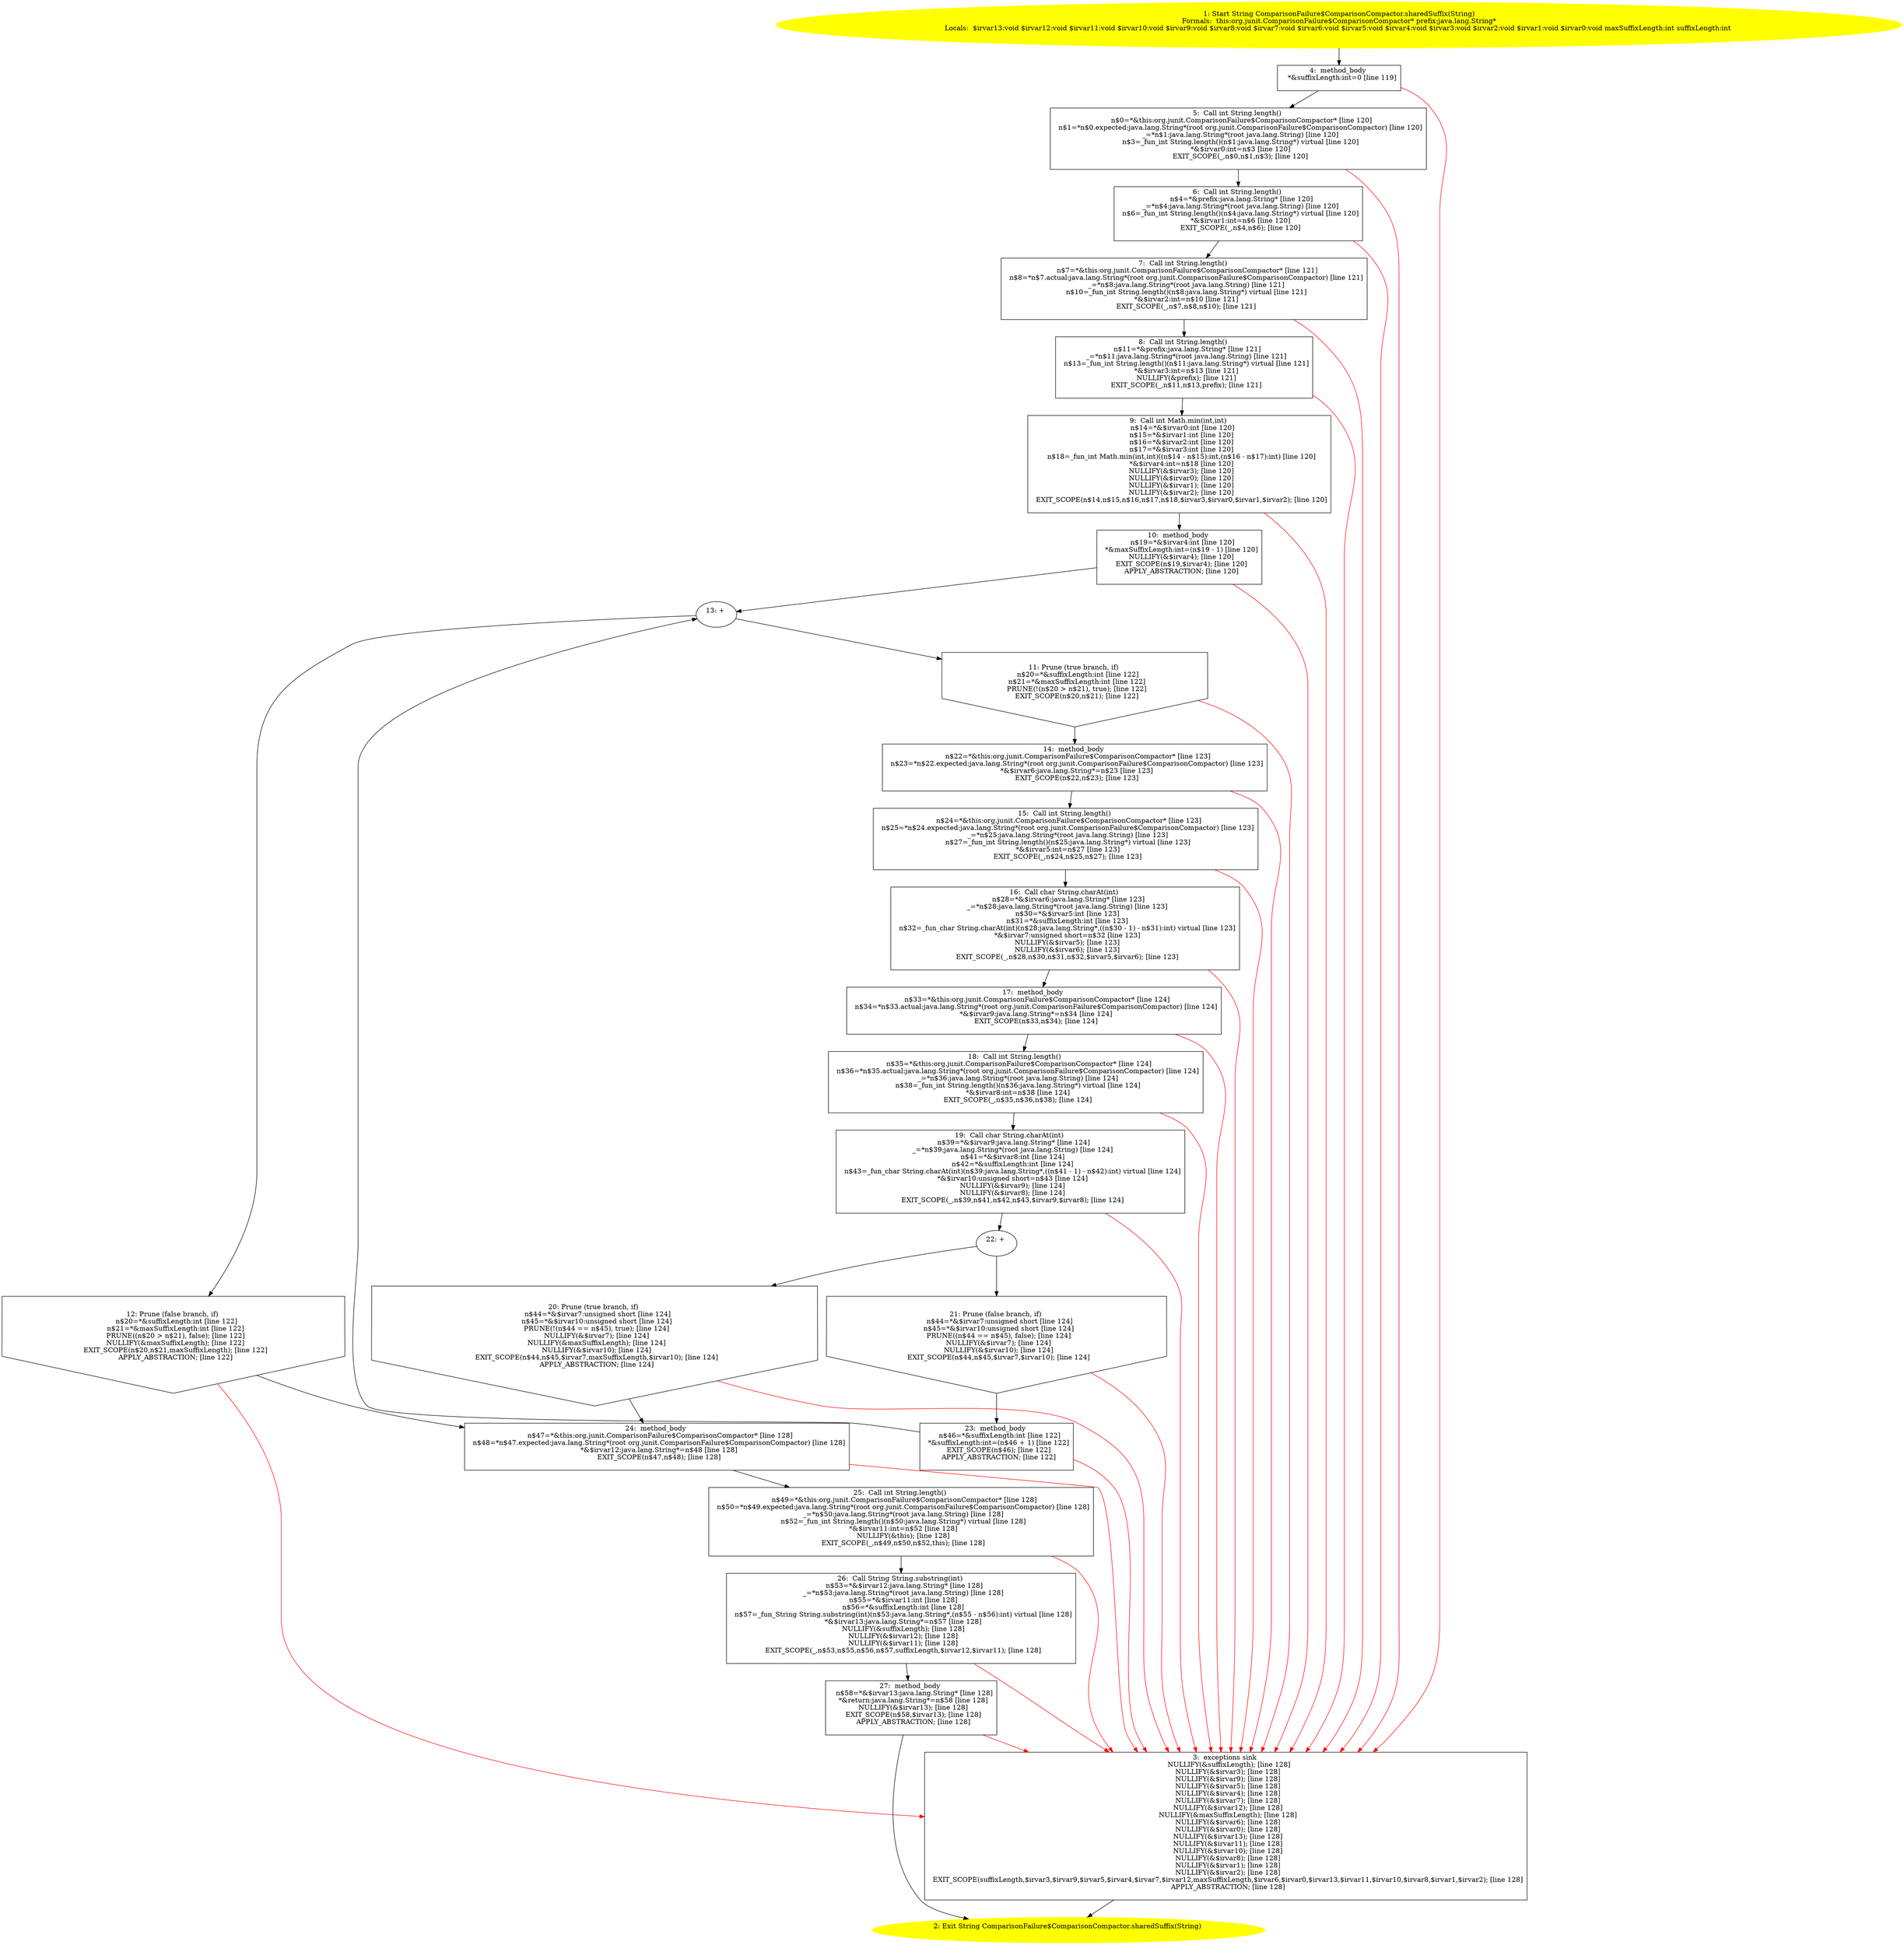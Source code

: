 /* @generated */
digraph cfg {
"org.junit.ComparisonFailure$ComparisonCompactor.sharedSuffix(java.lang.String):java.lang.String.861d8d136b83049f6265b373fcbffaa3_1" [label="1: Start String ComparisonFailure$ComparisonCompactor.sharedSuffix(String)\nFormals:  this:org.junit.ComparisonFailure$ComparisonCompactor* prefix:java.lang.String*\nLocals:  $irvar13:void $irvar12:void $irvar11:void $irvar10:void $irvar9:void $irvar8:void $irvar7:void $irvar6:void $irvar5:void $irvar4:void $irvar3:void $irvar2:void $irvar1:void $irvar0:void maxSuffixLength:int suffixLength:int \n  " color=yellow style=filled]
	

	 "org.junit.ComparisonFailure$ComparisonCompactor.sharedSuffix(java.lang.String):java.lang.String.861d8d136b83049f6265b373fcbffaa3_1" -> "org.junit.ComparisonFailure$ComparisonCompactor.sharedSuffix(java.lang.String):java.lang.String.861d8d136b83049f6265b373fcbffaa3_4" ;
"org.junit.ComparisonFailure$ComparisonCompactor.sharedSuffix(java.lang.String):java.lang.String.861d8d136b83049f6265b373fcbffaa3_2" [label="2: Exit String ComparisonFailure$ComparisonCompactor.sharedSuffix(String) \n  " color=yellow style=filled]
	

"org.junit.ComparisonFailure$ComparisonCompactor.sharedSuffix(java.lang.String):java.lang.String.861d8d136b83049f6265b373fcbffaa3_3" [label="3:  exceptions sink \n   NULLIFY(&suffixLength); [line 128]\n  NULLIFY(&$irvar3); [line 128]\n  NULLIFY(&$irvar9); [line 128]\n  NULLIFY(&$irvar5); [line 128]\n  NULLIFY(&$irvar4); [line 128]\n  NULLIFY(&$irvar7); [line 128]\n  NULLIFY(&$irvar12); [line 128]\n  NULLIFY(&maxSuffixLength); [line 128]\n  NULLIFY(&$irvar6); [line 128]\n  NULLIFY(&$irvar0); [line 128]\n  NULLIFY(&$irvar13); [line 128]\n  NULLIFY(&$irvar11); [line 128]\n  NULLIFY(&$irvar10); [line 128]\n  NULLIFY(&$irvar8); [line 128]\n  NULLIFY(&$irvar1); [line 128]\n  NULLIFY(&$irvar2); [line 128]\n  EXIT_SCOPE(suffixLength,$irvar3,$irvar9,$irvar5,$irvar4,$irvar7,$irvar12,maxSuffixLength,$irvar6,$irvar0,$irvar13,$irvar11,$irvar10,$irvar8,$irvar1,$irvar2); [line 128]\n  APPLY_ABSTRACTION; [line 128]\n " shape="box"]
	

	 "org.junit.ComparisonFailure$ComparisonCompactor.sharedSuffix(java.lang.String):java.lang.String.861d8d136b83049f6265b373fcbffaa3_3" -> "org.junit.ComparisonFailure$ComparisonCompactor.sharedSuffix(java.lang.String):java.lang.String.861d8d136b83049f6265b373fcbffaa3_2" ;
"org.junit.ComparisonFailure$ComparisonCompactor.sharedSuffix(java.lang.String):java.lang.String.861d8d136b83049f6265b373fcbffaa3_4" [label="4:  method_body \n   *&suffixLength:int=0 [line 119]\n " shape="box"]
	

	 "org.junit.ComparisonFailure$ComparisonCompactor.sharedSuffix(java.lang.String):java.lang.String.861d8d136b83049f6265b373fcbffaa3_4" -> "org.junit.ComparisonFailure$ComparisonCompactor.sharedSuffix(java.lang.String):java.lang.String.861d8d136b83049f6265b373fcbffaa3_5" ;
	 "org.junit.ComparisonFailure$ComparisonCompactor.sharedSuffix(java.lang.String):java.lang.String.861d8d136b83049f6265b373fcbffaa3_4" -> "org.junit.ComparisonFailure$ComparisonCompactor.sharedSuffix(java.lang.String):java.lang.String.861d8d136b83049f6265b373fcbffaa3_3" [color="red" ];
"org.junit.ComparisonFailure$ComparisonCompactor.sharedSuffix(java.lang.String):java.lang.String.861d8d136b83049f6265b373fcbffaa3_5" [label="5:  Call int String.length() \n   n$0=*&this:org.junit.ComparisonFailure$ComparisonCompactor* [line 120]\n  n$1=*n$0.expected:java.lang.String*(root org.junit.ComparisonFailure$ComparisonCompactor) [line 120]\n  _=*n$1:java.lang.String*(root java.lang.String) [line 120]\n  n$3=_fun_int String.length()(n$1:java.lang.String*) virtual [line 120]\n  *&$irvar0:int=n$3 [line 120]\n  EXIT_SCOPE(_,n$0,n$1,n$3); [line 120]\n " shape="box"]
	

	 "org.junit.ComparisonFailure$ComparisonCompactor.sharedSuffix(java.lang.String):java.lang.String.861d8d136b83049f6265b373fcbffaa3_5" -> "org.junit.ComparisonFailure$ComparisonCompactor.sharedSuffix(java.lang.String):java.lang.String.861d8d136b83049f6265b373fcbffaa3_6" ;
	 "org.junit.ComparisonFailure$ComparisonCompactor.sharedSuffix(java.lang.String):java.lang.String.861d8d136b83049f6265b373fcbffaa3_5" -> "org.junit.ComparisonFailure$ComparisonCompactor.sharedSuffix(java.lang.String):java.lang.String.861d8d136b83049f6265b373fcbffaa3_3" [color="red" ];
"org.junit.ComparisonFailure$ComparisonCompactor.sharedSuffix(java.lang.String):java.lang.String.861d8d136b83049f6265b373fcbffaa3_6" [label="6:  Call int String.length() \n   n$4=*&prefix:java.lang.String* [line 120]\n  _=*n$4:java.lang.String*(root java.lang.String) [line 120]\n  n$6=_fun_int String.length()(n$4:java.lang.String*) virtual [line 120]\n  *&$irvar1:int=n$6 [line 120]\n  EXIT_SCOPE(_,n$4,n$6); [line 120]\n " shape="box"]
	

	 "org.junit.ComparisonFailure$ComparisonCompactor.sharedSuffix(java.lang.String):java.lang.String.861d8d136b83049f6265b373fcbffaa3_6" -> "org.junit.ComparisonFailure$ComparisonCompactor.sharedSuffix(java.lang.String):java.lang.String.861d8d136b83049f6265b373fcbffaa3_7" ;
	 "org.junit.ComparisonFailure$ComparisonCompactor.sharedSuffix(java.lang.String):java.lang.String.861d8d136b83049f6265b373fcbffaa3_6" -> "org.junit.ComparisonFailure$ComparisonCompactor.sharedSuffix(java.lang.String):java.lang.String.861d8d136b83049f6265b373fcbffaa3_3" [color="red" ];
"org.junit.ComparisonFailure$ComparisonCompactor.sharedSuffix(java.lang.String):java.lang.String.861d8d136b83049f6265b373fcbffaa3_7" [label="7:  Call int String.length() \n   n$7=*&this:org.junit.ComparisonFailure$ComparisonCompactor* [line 121]\n  n$8=*n$7.actual:java.lang.String*(root org.junit.ComparisonFailure$ComparisonCompactor) [line 121]\n  _=*n$8:java.lang.String*(root java.lang.String) [line 121]\n  n$10=_fun_int String.length()(n$8:java.lang.String*) virtual [line 121]\n  *&$irvar2:int=n$10 [line 121]\n  EXIT_SCOPE(_,n$7,n$8,n$10); [line 121]\n " shape="box"]
	

	 "org.junit.ComparisonFailure$ComparisonCompactor.sharedSuffix(java.lang.String):java.lang.String.861d8d136b83049f6265b373fcbffaa3_7" -> "org.junit.ComparisonFailure$ComparisonCompactor.sharedSuffix(java.lang.String):java.lang.String.861d8d136b83049f6265b373fcbffaa3_8" ;
	 "org.junit.ComparisonFailure$ComparisonCompactor.sharedSuffix(java.lang.String):java.lang.String.861d8d136b83049f6265b373fcbffaa3_7" -> "org.junit.ComparisonFailure$ComparisonCompactor.sharedSuffix(java.lang.String):java.lang.String.861d8d136b83049f6265b373fcbffaa3_3" [color="red" ];
"org.junit.ComparisonFailure$ComparisonCompactor.sharedSuffix(java.lang.String):java.lang.String.861d8d136b83049f6265b373fcbffaa3_8" [label="8:  Call int String.length() \n   n$11=*&prefix:java.lang.String* [line 121]\n  _=*n$11:java.lang.String*(root java.lang.String) [line 121]\n  n$13=_fun_int String.length()(n$11:java.lang.String*) virtual [line 121]\n  *&$irvar3:int=n$13 [line 121]\n  NULLIFY(&prefix); [line 121]\n  EXIT_SCOPE(_,n$11,n$13,prefix); [line 121]\n " shape="box"]
	

	 "org.junit.ComparisonFailure$ComparisonCompactor.sharedSuffix(java.lang.String):java.lang.String.861d8d136b83049f6265b373fcbffaa3_8" -> "org.junit.ComparisonFailure$ComparisonCompactor.sharedSuffix(java.lang.String):java.lang.String.861d8d136b83049f6265b373fcbffaa3_9" ;
	 "org.junit.ComparisonFailure$ComparisonCompactor.sharedSuffix(java.lang.String):java.lang.String.861d8d136b83049f6265b373fcbffaa3_8" -> "org.junit.ComparisonFailure$ComparisonCompactor.sharedSuffix(java.lang.String):java.lang.String.861d8d136b83049f6265b373fcbffaa3_3" [color="red" ];
"org.junit.ComparisonFailure$ComparisonCompactor.sharedSuffix(java.lang.String):java.lang.String.861d8d136b83049f6265b373fcbffaa3_9" [label="9:  Call int Math.min(int,int) \n   n$14=*&$irvar0:int [line 120]\n  n$15=*&$irvar1:int [line 120]\n  n$16=*&$irvar2:int [line 120]\n  n$17=*&$irvar3:int [line 120]\n  n$18=_fun_int Math.min(int,int)((n$14 - n$15):int,(n$16 - n$17):int) [line 120]\n  *&$irvar4:int=n$18 [line 120]\n  NULLIFY(&$irvar3); [line 120]\n  NULLIFY(&$irvar0); [line 120]\n  NULLIFY(&$irvar1); [line 120]\n  NULLIFY(&$irvar2); [line 120]\n  EXIT_SCOPE(n$14,n$15,n$16,n$17,n$18,$irvar3,$irvar0,$irvar1,$irvar2); [line 120]\n " shape="box"]
	

	 "org.junit.ComparisonFailure$ComparisonCompactor.sharedSuffix(java.lang.String):java.lang.String.861d8d136b83049f6265b373fcbffaa3_9" -> "org.junit.ComparisonFailure$ComparisonCompactor.sharedSuffix(java.lang.String):java.lang.String.861d8d136b83049f6265b373fcbffaa3_10" ;
	 "org.junit.ComparisonFailure$ComparisonCompactor.sharedSuffix(java.lang.String):java.lang.String.861d8d136b83049f6265b373fcbffaa3_9" -> "org.junit.ComparisonFailure$ComparisonCompactor.sharedSuffix(java.lang.String):java.lang.String.861d8d136b83049f6265b373fcbffaa3_3" [color="red" ];
"org.junit.ComparisonFailure$ComparisonCompactor.sharedSuffix(java.lang.String):java.lang.String.861d8d136b83049f6265b373fcbffaa3_10" [label="10:  method_body \n   n$19=*&$irvar4:int [line 120]\n  *&maxSuffixLength:int=(n$19 - 1) [line 120]\n  NULLIFY(&$irvar4); [line 120]\n  EXIT_SCOPE(n$19,$irvar4); [line 120]\n  APPLY_ABSTRACTION; [line 120]\n " shape="box"]
	

	 "org.junit.ComparisonFailure$ComparisonCompactor.sharedSuffix(java.lang.String):java.lang.String.861d8d136b83049f6265b373fcbffaa3_10" -> "org.junit.ComparisonFailure$ComparisonCompactor.sharedSuffix(java.lang.String):java.lang.String.861d8d136b83049f6265b373fcbffaa3_13" ;
	 "org.junit.ComparisonFailure$ComparisonCompactor.sharedSuffix(java.lang.String):java.lang.String.861d8d136b83049f6265b373fcbffaa3_10" -> "org.junit.ComparisonFailure$ComparisonCompactor.sharedSuffix(java.lang.String):java.lang.String.861d8d136b83049f6265b373fcbffaa3_3" [color="red" ];
"org.junit.ComparisonFailure$ComparisonCompactor.sharedSuffix(java.lang.String):java.lang.String.861d8d136b83049f6265b373fcbffaa3_11" [label="11: Prune (true branch, if) \n   n$20=*&suffixLength:int [line 122]\n  n$21=*&maxSuffixLength:int [line 122]\n  PRUNE(!(n$20 > n$21), true); [line 122]\n  EXIT_SCOPE(n$20,n$21); [line 122]\n " shape="invhouse"]
	

	 "org.junit.ComparisonFailure$ComparisonCompactor.sharedSuffix(java.lang.String):java.lang.String.861d8d136b83049f6265b373fcbffaa3_11" -> "org.junit.ComparisonFailure$ComparisonCompactor.sharedSuffix(java.lang.String):java.lang.String.861d8d136b83049f6265b373fcbffaa3_14" ;
	 "org.junit.ComparisonFailure$ComparisonCompactor.sharedSuffix(java.lang.String):java.lang.String.861d8d136b83049f6265b373fcbffaa3_11" -> "org.junit.ComparisonFailure$ComparisonCompactor.sharedSuffix(java.lang.String):java.lang.String.861d8d136b83049f6265b373fcbffaa3_3" [color="red" ];
"org.junit.ComparisonFailure$ComparisonCompactor.sharedSuffix(java.lang.String):java.lang.String.861d8d136b83049f6265b373fcbffaa3_12" [label="12: Prune (false branch, if) \n   n$20=*&suffixLength:int [line 122]\n  n$21=*&maxSuffixLength:int [line 122]\n  PRUNE((n$20 > n$21), false); [line 122]\n  NULLIFY(&maxSuffixLength); [line 122]\n  EXIT_SCOPE(n$20,n$21,maxSuffixLength); [line 122]\n  APPLY_ABSTRACTION; [line 122]\n " shape="invhouse"]
	

	 "org.junit.ComparisonFailure$ComparisonCompactor.sharedSuffix(java.lang.String):java.lang.String.861d8d136b83049f6265b373fcbffaa3_12" -> "org.junit.ComparisonFailure$ComparisonCompactor.sharedSuffix(java.lang.String):java.lang.String.861d8d136b83049f6265b373fcbffaa3_24" ;
	 "org.junit.ComparisonFailure$ComparisonCompactor.sharedSuffix(java.lang.String):java.lang.String.861d8d136b83049f6265b373fcbffaa3_12" -> "org.junit.ComparisonFailure$ComparisonCompactor.sharedSuffix(java.lang.String):java.lang.String.861d8d136b83049f6265b373fcbffaa3_3" [color="red" ];
"org.junit.ComparisonFailure$ComparisonCompactor.sharedSuffix(java.lang.String):java.lang.String.861d8d136b83049f6265b373fcbffaa3_13" [label="13: + \n  " ]
	

	 "org.junit.ComparisonFailure$ComparisonCompactor.sharedSuffix(java.lang.String):java.lang.String.861d8d136b83049f6265b373fcbffaa3_13" -> "org.junit.ComparisonFailure$ComparisonCompactor.sharedSuffix(java.lang.String):java.lang.String.861d8d136b83049f6265b373fcbffaa3_11" ;
	 "org.junit.ComparisonFailure$ComparisonCompactor.sharedSuffix(java.lang.String):java.lang.String.861d8d136b83049f6265b373fcbffaa3_13" -> "org.junit.ComparisonFailure$ComparisonCompactor.sharedSuffix(java.lang.String):java.lang.String.861d8d136b83049f6265b373fcbffaa3_12" ;
"org.junit.ComparisonFailure$ComparisonCompactor.sharedSuffix(java.lang.String):java.lang.String.861d8d136b83049f6265b373fcbffaa3_14" [label="14:  method_body \n   n$22=*&this:org.junit.ComparisonFailure$ComparisonCompactor* [line 123]\n  n$23=*n$22.expected:java.lang.String*(root org.junit.ComparisonFailure$ComparisonCompactor) [line 123]\n  *&$irvar6:java.lang.String*=n$23 [line 123]\n  EXIT_SCOPE(n$22,n$23); [line 123]\n " shape="box"]
	

	 "org.junit.ComparisonFailure$ComparisonCompactor.sharedSuffix(java.lang.String):java.lang.String.861d8d136b83049f6265b373fcbffaa3_14" -> "org.junit.ComparisonFailure$ComparisonCompactor.sharedSuffix(java.lang.String):java.lang.String.861d8d136b83049f6265b373fcbffaa3_15" ;
	 "org.junit.ComparisonFailure$ComparisonCompactor.sharedSuffix(java.lang.String):java.lang.String.861d8d136b83049f6265b373fcbffaa3_14" -> "org.junit.ComparisonFailure$ComparisonCompactor.sharedSuffix(java.lang.String):java.lang.String.861d8d136b83049f6265b373fcbffaa3_3" [color="red" ];
"org.junit.ComparisonFailure$ComparisonCompactor.sharedSuffix(java.lang.String):java.lang.String.861d8d136b83049f6265b373fcbffaa3_15" [label="15:  Call int String.length() \n   n$24=*&this:org.junit.ComparisonFailure$ComparisonCompactor* [line 123]\n  n$25=*n$24.expected:java.lang.String*(root org.junit.ComparisonFailure$ComparisonCompactor) [line 123]\n  _=*n$25:java.lang.String*(root java.lang.String) [line 123]\n  n$27=_fun_int String.length()(n$25:java.lang.String*) virtual [line 123]\n  *&$irvar5:int=n$27 [line 123]\n  EXIT_SCOPE(_,n$24,n$25,n$27); [line 123]\n " shape="box"]
	

	 "org.junit.ComparisonFailure$ComparisonCompactor.sharedSuffix(java.lang.String):java.lang.String.861d8d136b83049f6265b373fcbffaa3_15" -> "org.junit.ComparisonFailure$ComparisonCompactor.sharedSuffix(java.lang.String):java.lang.String.861d8d136b83049f6265b373fcbffaa3_16" ;
	 "org.junit.ComparisonFailure$ComparisonCompactor.sharedSuffix(java.lang.String):java.lang.String.861d8d136b83049f6265b373fcbffaa3_15" -> "org.junit.ComparisonFailure$ComparisonCompactor.sharedSuffix(java.lang.String):java.lang.String.861d8d136b83049f6265b373fcbffaa3_3" [color="red" ];
"org.junit.ComparisonFailure$ComparisonCompactor.sharedSuffix(java.lang.String):java.lang.String.861d8d136b83049f6265b373fcbffaa3_16" [label="16:  Call char String.charAt(int) \n   n$28=*&$irvar6:java.lang.String* [line 123]\n  _=*n$28:java.lang.String*(root java.lang.String) [line 123]\n  n$30=*&$irvar5:int [line 123]\n  n$31=*&suffixLength:int [line 123]\n  n$32=_fun_char String.charAt(int)(n$28:java.lang.String*,((n$30 - 1) - n$31):int) virtual [line 123]\n  *&$irvar7:unsigned short=n$32 [line 123]\n  NULLIFY(&$irvar5); [line 123]\n  NULLIFY(&$irvar6); [line 123]\n  EXIT_SCOPE(_,n$28,n$30,n$31,n$32,$irvar5,$irvar6); [line 123]\n " shape="box"]
	

	 "org.junit.ComparisonFailure$ComparisonCompactor.sharedSuffix(java.lang.String):java.lang.String.861d8d136b83049f6265b373fcbffaa3_16" -> "org.junit.ComparisonFailure$ComparisonCompactor.sharedSuffix(java.lang.String):java.lang.String.861d8d136b83049f6265b373fcbffaa3_17" ;
	 "org.junit.ComparisonFailure$ComparisonCompactor.sharedSuffix(java.lang.String):java.lang.String.861d8d136b83049f6265b373fcbffaa3_16" -> "org.junit.ComparisonFailure$ComparisonCompactor.sharedSuffix(java.lang.String):java.lang.String.861d8d136b83049f6265b373fcbffaa3_3" [color="red" ];
"org.junit.ComparisonFailure$ComparisonCompactor.sharedSuffix(java.lang.String):java.lang.String.861d8d136b83049f6265b373fcbffaa3_17" [label="17:  method_body \n   n$33=*&this:org.junit.ComparisonFailure$ComparisonCompactor* [line 124]\n  n$34=*n$33.actual:java.lang.String*(root org.junit.ComparisonFailure$ComparisonCompactor) [line 124]\n  *&$irvar9:java.lang.String*=n$34 [line 124]\n  EXIT_SCOPE(n$33,n$34); [line 124]\n " shape="box"]
	

	 "org.junit.ComparisonFailure$ComparisonCompactor.sharedSuffix(java.lang.String):java.lang.String.861d8d136b83049f6265b373fcbffaa3_17" -> "org.junit.ComparisonFailure$ComparisonCompactor.sharedSuffix(java.lang.String):java.lang.String.861d8d136b83049f6265b373fcbffaa3_18" ;
	 "org.junit.ComparisonFailure$ComparisonCompactor.sharedSuffix(java.lang.String):java.lang.String.861d8d136b83049f6265b373fcbffaa3_17" -> "org.junit.ComparisonFailure$ComparisonCompactor.sharedSuffix(java.lang.String):java.lang.String.861d8d136b83049f6265b373fcbffaa3_3" [color="red" ];
"org.junit.ComparisonFailure$ComparisonCompactor.sharedSuffix(java.lang.String):java.lang.String.861d8d136b83049f6265b373fcbffaa3_18" [label="18:  Call int String.length() \n   n$35=*&this:org.junit.ComparisonFailure$ComparisonCompactor* [line 124]\n  n$36=*n$35.actual:java.lang.String*(root org.junit.ComparisonFailure$ComparisonCompactor) [line 124]\n  _=*n$36:java.lang.String*(root java.lang.String) [line 124]\n  n$38=_fun_int String.length()(n$36:java.lang.String*) virtual [line 124]\n  *&$irvar8:int=n$38 [line 124]\n  EXIT_SCOPE(_,n$35,n$36,n$38); [line 124]\n " shape="box"]
	

	 "org.junit.ComparisonFailure$ComparisonCompactor.sharedSuffix(java.lang.String):java.lang.String.861d8d136b83049f6265b373fcbffaa3_18" -> "org.junit.ComparisonFailure$ComparisonCompactor.sharedSuffix(java.lang.String):java.lang.String.861d8d136b83049f6265b373fcbffaa3_19" ;
	 "org.junit.ComparisonFailure$ComparisonCompactor.sharedSuffix(java.lang.String):java.lang.String.861d8d136b83049f6265b373fcbffaa3_18" -> "org.junit.ComparisonFailure$ComparisonCompactor.sharedSuffix(java.lang.String):java.lang.String.861d8d136b83049f6265b373fcbffaa3_3" [color="red" ];
"org.junit.ComparisonFailure$ComparisonCompactor.sharedSuffix(java.lang.String):java.lang.String.861d8d136b83049f6265b373fcbffaa3_19" [label="19:  Call char String.charAt(int) \n   n$39=*&$irvar9:java.lang.String* [line 124]\n  _=*n$39:java.lang.String*(root java.lang.String) [line 124]\n  n$41=*&$irvar8:int [line 124]\n  n$42=*&suffixLength:int [line 124]\n  n$43=_fun_char String.charAt(int)(n$39:java.lang.String*,((n$41 - 1) - n$42):int) virtual [line 124]\n  *&$irvar10:unsigned short=n$43 [line 124]\n  NULLIFY(&$irvar9); [line 124]\n  NULLIFY(&$irvar8); [line 124]\n  EXIT_SCOPE(_,n$39,n$41,n$42,n$43,$irvar9,$irvar8); [line 124]\n " shape="box"]
	

	 "org.junit.ComparisonFailure$ComparisonCompactor.sharedSuffix(java.lang.String):java.lang.String.861d8d136b83049f6265b373fcbffaa3_19" -> "org.junit.ComparisonFailure$ComparisonCompactor.sharedSuffix(java.lang.String):java.lang.String.861d8d136b83049f6265b373fcbffaa3_22" ;
	 "org.junit.ComparisonFailure$ComparisonCompactor.sharedSuffix(java.lang.String):java.lang.String.861d8d136b83049f6265b373fcbffaa3_19" -> "org.junit.ComparisonFailure$ComparisonCompactor.sharedSuffix(java.lang.String):java.lang.String.861d8d136b83049f6265b373fcbffaa3_3" [color="red" ];
"org.junit.ComparisonFailure$ComparisonCompactor.sharedSuffix(java.lang.String):java.lang.String.861d8d136b83049f6265b373fcbffaa3_20" [label="20: Prune (true branch, if) \n   n$44=*&$irvar7:unsigned short [line 124]\n  n$45=*&$irvar10:unsigned short [line 124]\n  PRUNE(!(n$44 == n$45), true); [line 124]\n  NULLIFY(&$irvar7); [line 124]\n  NULLIFY(&maxSuffixLength); [line 124]\n  NULLIFY(&$irvar10); [line 124]\n  EXIT_SCOPE(n$44,n$45,$irvar7,maxSuffixLength,$irvar10); [line 124]\n  APPLY_ABSTRACTION; [line 124]\n " shape="invhouse"]
	

	 "org.junit.ComparisonFailure$ComparisonCompactor.sharedSuffix(java.lang.String):java.lang.String.861d8d136b83049f6265b373fcbffaa3_20" -> "org.junit.ComparisonFailure$ComparisonCompactor.sharedSuffix(java.lang.String):java.lang.String.861d8d136b83049f6265b373fcbffaa3_24" ;
	 "org.junit.ComparisonFailure$ComparisonCompactor.sharedSuffix(java.lang.String):java.lang.String.861d8d136b83049f6265b373fcbffaa3_20" -> "org.junit.ComparisonFailure$ComparisonCompactor.sharedSuffix(java.lang.String):java.lang.String.861d8d136b83049f6265b373fcbffaa3_3" [color="red" ];
"org.junit.ComparisonFailure$ComparisonCompactor.sharedSuffix(java.lang.String):java.lang.String.861d8d136b83049f6265b373fcbffaa3_21" [label="21: Prune (false branch, if) \n   n$44=*&$irvar7:unsigned short [line 124]\n  n$45=*&$irvar10:unsigned short [line 124]\n  PRUNE((n$44 == n$45), false); [line 124]\n  NULLIFY(&$irvar7); [line 124]\n  NULLIFY(&$irvar10); [line 124]\n  EXIT_SCOPE(n$44,n$45,$irvar7,$irvar10); [line 124]\n " shape="invhouse"]
	

	 "org.junit.ComparisonFailure$ComparisonCompactor.sharedSuffix(java.lang.String):java.lang.String.861d8d136b83049f6265b373fcbffaa3_21" -> "org.junit.ComparisonFailure$ComparisonCompactor.sharedSuffix(java.lang.String):java.lang.String.861d8d136b83049f6265b373fcbffaa3_23" ;
	 "org.junit.ComparisonFailure$ComparisonCompactor.sharedSuffix(java.lang.String):java.lang.String.861d8d136b83049f6265b373fcbffaa3_21" -> "org.junit.ComparisonFailure$ComparisonCompactor.sharedSuffix(java.lang.String):java.lang.String.861d8d136b83049f6265b373fcbffaa3_3" [color="red" ];
"org.junit.ComparisonFailure$ComparisonCompactor.sharedSuffix(java.lang.String):java.lang.String.861d8d136b83049f6265b373fcbffaa3_22" [label="22: + \n  " ]
	

	 "org.junit.ComparisonFailure$ComparisonCompactor.sharedSuffix(java.lang.String):java.lang.String.861d8d136b83049f6265b373fcbffaa3_22" -> "org.junit.ComparisonFailure$ComparisonCompactor.sharedSuffix(java.lang.String):java.lang.String.861d8d136b83049f6265b373fcbffaa3_20" ;
	 "org.junit.ComparisonFailure$ComparisonCompactor.sharedSuffix(java.lang.String):java.lang.String.861d8d136b83049f6265b373fcbffaa3_22" -> "org.junit.ComparisonFailure$ComparisonCompactor.sharedSuffix(java.lang.String):java.lang.String.861d8d136b83049f6265b373fcbffaa3_21" ;
"org.junit.ComparisonFailure$ComparisonCompactor.sharedSuffix(java.lang.String):java.lang.String.861d8d136b83049f6265b373fcbffaa3_23" [label="23:  method_body \n   n$46=*&suffixLength:int [line 122]\n  *&suffixLength:int=(n$46 + 1) [line 122]\n  EXIT_SCOPE(n$46); [line 122]\n  APPLY_ABSTRACTION; [line 122]\n " shape="box"]
	

	 "org.junit.ComparisonFailure$ComparisonCompactor.sharedSuffix(java.lang.String):java.lang.String.861d8d136b83049f6265b373fcbffaa3_23" -> "org.junit.ComparisonFailure$ComparisonCompactor.sharedSuffix(java.lang.String):java.lang.String.861d8d136b83049f6265b373fcbffaa3_13" ;
	 "org.junit.ComparisonFailure$ComparisonCompactor.sharedSuffix(java.lang.String):java.lang.String.861d8d136b83049f6265b373fcbffaa3_23" -> "org.junit.ComparisonFailure$ComparisonCompactor.sharedSuffix(java.lang.String):java.lang.String.861d8d136b83049f6265b373fcbffaa3_3" [color="red" ];
"org.junit.ComparisonFailure$ComparisonCompactor.sharedSuffix(java.lang.String):java.lang.String.861d8d136b83049f6265b373fcbffaa3_24" [label="24:  method_body \n   n$47=*&this:org.junit.ComparisonFailure$ComparisonCompactor* [line 128]\n  n$48=*n$47.expected:java.lang.String*(root org.junit.ComparisonFailure$ComparisonCompactor) [line 128]\n  *&$irvar12:java.lang.String*=n$48 [line 128]\n  EXIT_SCOPE(n$47,n$48); [line 128]\n " shape="box"]
	

	 "org.junit.ComparisonFailure$ComparisonCompactor.sharedSuffix(java.lang.String):java.lang.String.861d8d136b83049f6265b373fcbffaa3_24" -> "org.junit.ComparisonFailure$ComparisonCompactor.sharedSuffix(java.lang.String):java.lang.String.861d8d136b83049f6265b373fcbffaa3_25" ;
	 "org.junit.ComparisonFailure$ComparisonCompactor.sharedSuffix(java.lang.String):java.lang.String.861d8d136b83049f6265b373fcbffaa3_24" -> "org.junit.ComparisonFailure$ComparisonCompactor.sharedSuffix(java.lang.String):java.lang.String.861d8d136b83049f6265b373fcbffaa3_3" [color="red" ];
"org.junit.ComparisonFailure$ComparisonCompactor.sharedSuffix(java.lang.String):java.lang.String.861d8d136b83049f6265b373fcbffaa3_25" [label="25:  Call int String.length() \n   n$49=*&this:org.junit.ComparisonFailure$ComparisonCompactor* [line 128]\n  n$50=*n$49.expected:java.lang.String*(root org.junit.ComparisonFailure$ComparisonCompactor) [line 128]\n  _=*n$50:java.lang.String*(root java.lang.String) [line 128]\n  n$52=_fun_int String.length()(n$50:java.lang.String*) virtual [line 128]\n  *&$irvar11:int=n$52 [line 128]\n  NULLIFY(&this); [line 128]\n  EXIT_SCOPE(_,n$49,n$50,n$52,this); [line 128]\n " shape="box"]
	

	 "org.junit.ComparisonFailure$ComparisonCompactor.sharedSuffix(java.lang.String):java.lang.String.861d8d136b83049f6265b373fcbffaa3_25" -> "org.junit.ComparisonFailure$ComparisonCompactor.sharedSuffix(java.lang.String):java.lang.String.861d8d136b83049f6265b373fcbffaa3_26" ;
	 "org.junit.ComparisonFailure$ComparisonCompactor.sharedSuffix(java.lang.String):java.lang.String.861d8d136b83049f6265b373fcbffaa3_25" -> "org.junit.ComparisonFailure$ComparisonCompactor.sharedSuffix(java.lang.String):java.lang.String.861d8d136b83049f6265b373fcbffaa3_3" [color="red" ];
"org.junit.ComparisonFailure$ComparisonCompactor.sharedSuffix(java.lang.String):java.lang.String.861d8d136b83049f6265b373fcbffaa3_26" [label="26:  Call String String.substring(int) \n   n$53=*&$irvar12:java.lang.String* [line 128]\n  _=*n$53:java.lang.String*(root java.lang.String) [line 128]\n  n$55=*&$irvar11:int [line 128]\n  n$56=*&suffixLength:int [line 128]\n  n$57=_fun_String String.substring(int)(n$53:java.lang.String*,(n$55 - n$56):int) virtual [line 128]\n  *&$irvar13:java.lang.String*=n$57 [line 128]\n  NULLIFY(&suffixLength); [line 128]\n  NULLIFY(&$irvar12); [line 128]\n  NULLIFY(&$irvar11); [line 128]\n  EXIT_SCOPE(_,n$53,n$55,n$56,n$57,suffixLength,$irvar12,$irvar11); [line 128]\n " shape="box"]
	

	 "org.junit.ComparisonFailure$ComparisonCompactor.sharedSuffix(java.lang.String):java.lang.String.861d8d136b83049f6265b373fcbffaa3_26" -> "org.junit.ComparisonFailure$ComparisonCompactor.sharedSuffix(java.lang.String):java.lang.String.861d8d136b83049f6265b373fcbffaa3_27" ;
	 "org.junit.ComparisonFailure$ComparisonCompactor.sharedSuffix(java.lang.String):java.lang.String.861d8d136b83049f6265b373fcbffaa3_26" -> "org.junit.ComparisonFailure$ComparisonCompactor.sharedSuffix(java.lang.String):java.lang.String.861d8d136b83049f6265b373fcbffaa3_3" [color="red" ];
"org.junit.ComparisonFailure$ComparisonCompactor.sharedSuffix(java.lang.String):java.lang.String.861d8d136b83049f6265b373fcbffaa3_27" [label="27:  method_body \n   n$58=*&$irvar13:java.lang.String* [line 128]\n  *&return:java.lang.String*=n$58 [line 128]\n  NULLIFY(&$irvar13); [line 128]\n  EXIT_SCOPE(n$58,$irvar13); [line 128]\n  APPLY_ABSTRACTION; [line 128]\n " shape="box"]
	

	 "org.junit.ComparisonFailure$ComparisonCompactor.sharedSuffix(java.lang.String):java.lang.String.861d8d136b83049f6265b373fcbffaa3_27" -> "org.junit.ComparisonFailure$ComparisonCompactor.sharedSuffix(java.lang.String):java.lang.String.861d8d136b83049f6265b373fcbffaa3_2" ;
	 "org.junit.ComparisonFailure$ComparisonCompactor.sharedSuffix(java.lang.String):java.lang.String.861d8d136b83049f6265b373fcbffaa3_27" -> "org.junit.ComparisonFailure$ComparisonCompactor.sharedSuffix(java.lang.String):java.lang.String.861d8d136b83049f6265b373fcbffaa3_3" [color="red" ];
}
